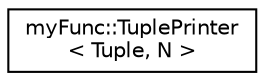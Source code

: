 digraph "Graphical Class Hierarchy"
{
  edge [fontname="Helvetica",fontsize="10",labelfontname="Helvetica",labelfontsize="10"];
  node [fontname="Helvetica",fontsize="10",shape=record];
  rankdir="LR";
  Node1 [label="myFunc::TuplePrinter\l\< Tuple, N \>",height=0.2,width=0.4,color="black", fillcolor="white", style="filled",URL="$structmyFunc_1_1TuplePrinter.html"];
}
